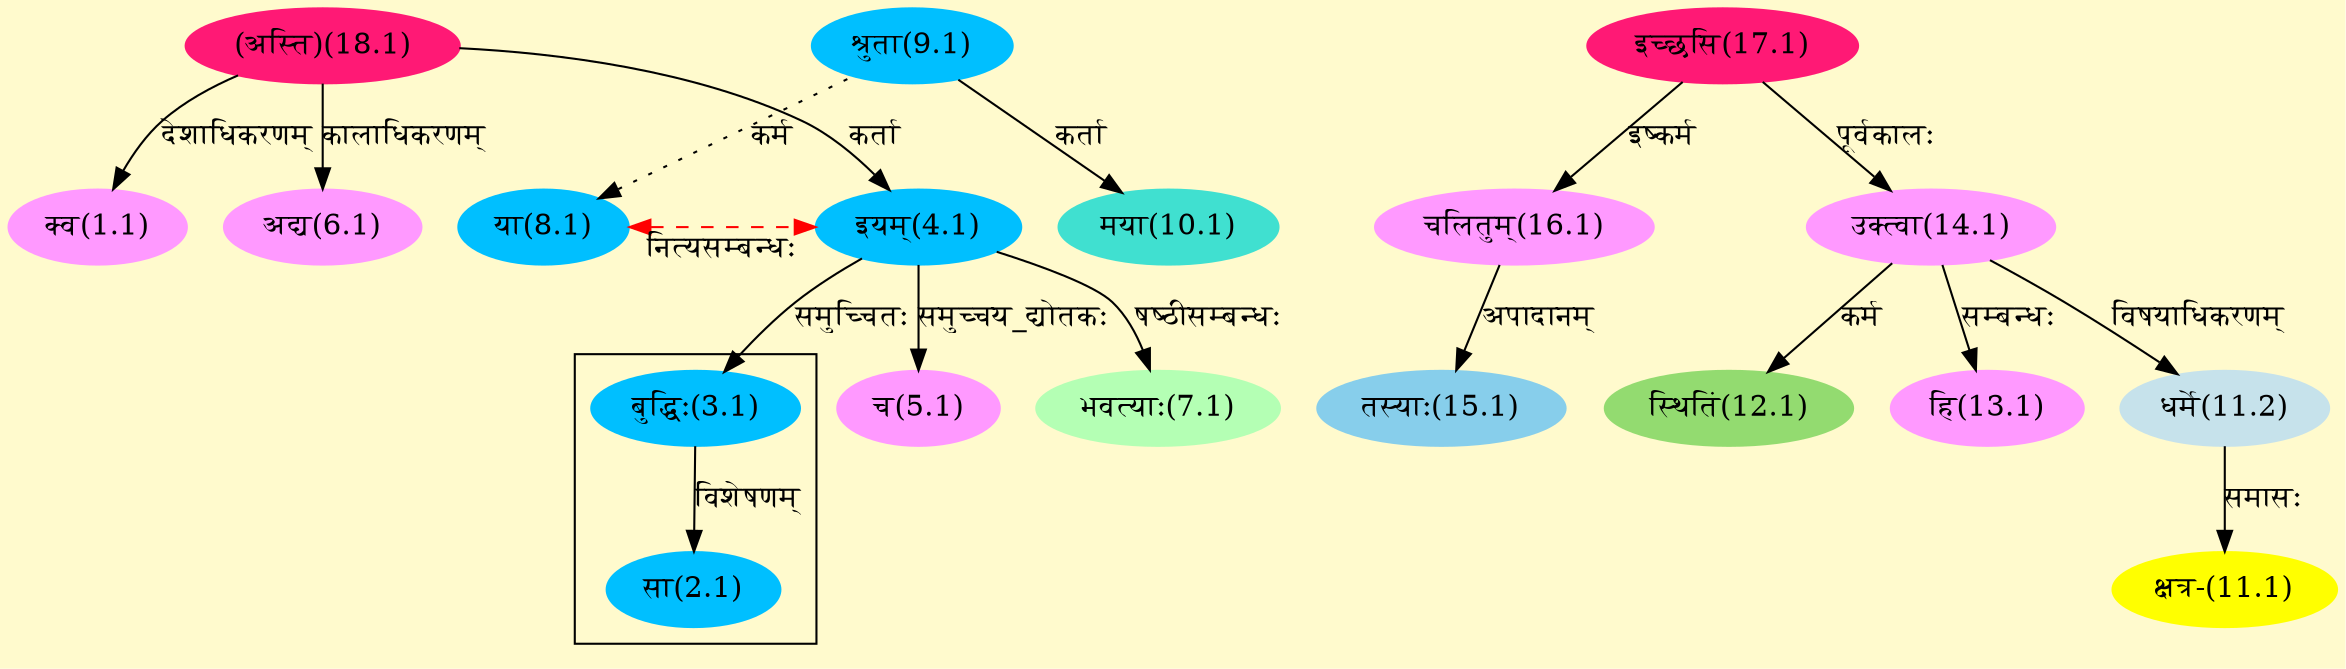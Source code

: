 digraph G{
rankdir=BT;
 compound=true;
 bgcolor="lemonchiffon1";

subgraph cluster_1{
Node2_1 [style=filled, color="#00BFFF" label = "सा(2.1)"]
Node3_1 [style=filled, color="#00BFFF" label = "बुद्धिः(3.1)"]

}

subgraph cluster_2{
Node3_1 [style=filled, color="#00BFFF" label = "बुद्धिः(3.1)"]
Node4_1 [style=filled, color="#00BFFF" label = "इयम्(4.1)"]

}
Node1_1 [style=filled, color="#FF99FF" label = "क्व(1.1)"]
Node18_1 [style=filled, color="#FF1975" label = "(अस्ति)(18.1)"]
Node4_1 [style=filled, color="#00BFFF" label = "इयम्(4.1)"]
Node5_1 [style=filled, color="#FF99FF" label = "च(5.1)"]
Node6_1 [style=filled, color="#FF99FF" label = "अद्य(6.1)"]
Node7_1 [style=filled, color="#B4FFB4" label = "भवत्याः(7.1)"]
Node8_1 [style=filled, color="#00BFFF" label = "या(8.1)"]
Node9_1 [style=filled, color="#00BFFF" label = "श्रुता(9.1)"]
Node10_1 [style=filled, color="#40E0D0" label = "मया(10.1)"]
Node11_1 [style=filled, color="#FFFF00" label = "क्षत्र-(11.1)"]
Node11_2 [style=filled, color="#C6E2EB" label = "धर्मे(11.2)"]
Node14_1 [style=filled, color="#FF99FF" label = "उक्त्वा(14.1)"]
Node12_1 [style=filled, color="#93DB70" label = "स्थितिं(12.1)"]
Node13_1 [style=filled, color="#FF99FF" label = "हि(13.1)"]
Node17_1 [style=filled, color="#FF1975" label = "इच्छसि(17.1)"]
Node15_1 [style=filled, color="#87CEEB" label = "तस्याः(15.1)"]
Node16_1 [style=filled, color="#FF99FF" label = "चलितुम्(16.1)"]
{rank = same; Node8_1; Node4_1;}
/* Start of Relations section */

Node1_1 -> Node18_1 [  label="देशाधिकरणम्"  dir="back" ]
Node2_1 -> Node3_1 [  label="विशेषणम्"  dir="back" ]
Node3_1 -> Node4_1 [  label="समुच्चितः"  dir="back" ]
Node4_1 -> Node18_1 [  label="कर्ता"  dir="back" ]
Node5_1 -> Node4_1 [  label="समुच्चय_द्योतकः"  dir="back" ]
Node6_1 -> Node18_1 [  label="कालाधिकरणम्"  dir="back" ]
Node7_1 -> Node4_1 [  label="षष्ठीसम्बन्धः"  dir="back" ]
Node8_1 -> Node4_1 [ style=dashed color="red" label="नित्यसम्बन्धः"  dir="both" ]
Node8_1 -> Node9_1 [ style=dotted label="कर्म"  dir="back" ]
Node10_1 -> Node9_1 [  label="कर्ता"  dir="back" ]
Node11_1 -> Node11_2 [  label="समासः"  dir="back" ]
Node11_2 -> Node14_1 [  label="विषयाधिकरणम्"  dir="back" ]
Node12_1 -> Node14_1 [  label="कर्म"  dir="back" ]
Node13_1 -> Node14_1 [  label="सम्बन्धः"  dir="back" ]
Node14_1 -> Node17_1 [  label="पूर्वकालः"  dir="back" ]
Node15_1 -> Node16_1 [  label="अपादानम्"  dir="back" ]
Node16_1 -> Node17_1 [  label="इष्कर्म"  dir="back" ]
}
